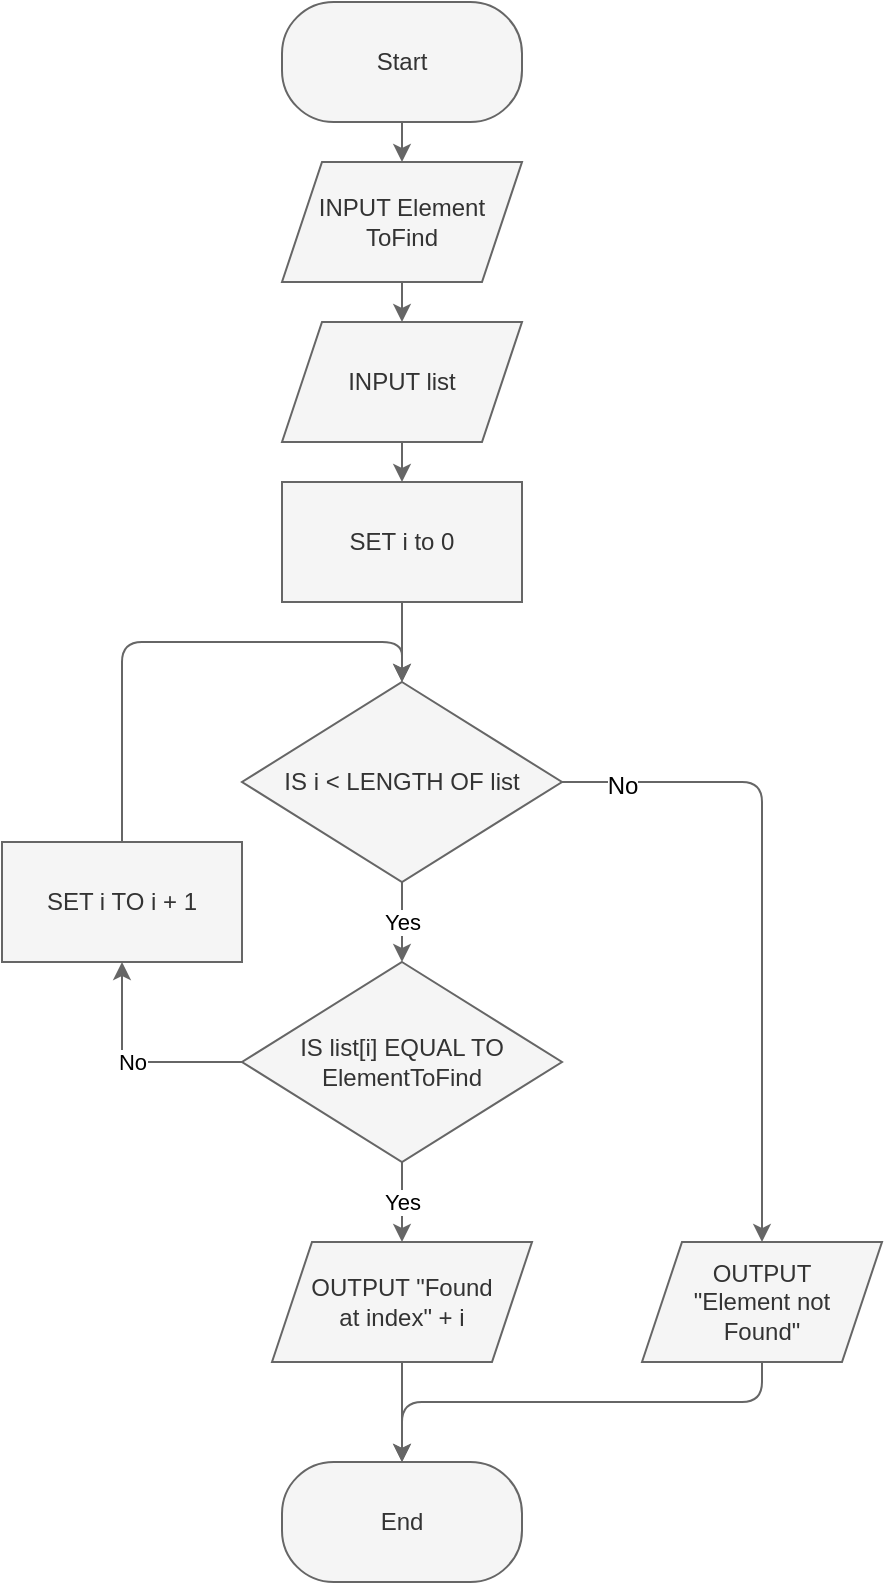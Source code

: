 <mxfile>
    <diagram id="DWNBbhK8w3tBi6bMlv0t" name="Page-1">
        <mxGraphModel dx="1078" dy="545" grid="1" gridSize="10" guides="1" tooltips="1" connect="1" arrows="1" fold="1" page="1" pageScale="1" pageWidth="850" pageHeight="1100" background="#FFFFFF" math="0" shadow="0">
            <root>
                <mxCell id="0"/>
                <mxCell id="1" parent="0"/>
                <mxCell id="11" style="edgeStyle=none;html=1;entryX=0.5;entryY=0;entryDx=0;entryDy=0;fillColor=#f5f5f5;strokeColor=#666666;" edge="1" parent="1" source="2" target="9">
                    <mxGeometry relative="1" as="geometry"/>
                </mxCell>
                <mxCell id="2" value="SET i to 0" style="rounded=0;whiteSpace=wrap;html=1;fillColor=#f5f5f5;fontColor=#333333;strokeColor=#666666;" vertex="1" parent="1">
                    <mxGeometry x="160" y="270" width="120" height="60" as="geometry"/>
                </mxCell>
                <mxCell id="5" style="edgeStyle=none;html=1;entryX=0.5;entryY=0;entryDx=0;entryDy=0;fillColor=#f5f5f5;strokeColor=#666666;" edge="1" parent="1" source="3" target="4">
                    <mxGeometry relative="1" as="geometry"/>
                </mxCell>
                <mxCell id="3" value="Start" style="rounded=1;whiteSpace=wrap;html=1;fillColor=#f5f5f5;fontColor=#333333;strokeColor=#666666;arcSize=43;" vertex="1" parent="1">
                    <mxGeometry x="160" y="30" width="120" height="60" as="geometry"/>
                </mxCell>
                <mxCell id="8" style="edgeStyle=none;html=1;entryX=0.5;entryY=0;entryDx=0;entryDy=0;fillColor=#f5f5f5;strokeColor=#666666;" edge="1" parent="1" source="4" target="7">
                    <mxGeometry relative="1" as="geometry"/>
                </mxCell>
                <mxCell id="4" value="INPUT Element&lt;br&gt;ToFind" style="shape=parallelogram;perimeter=parallelogramPerimeter;whiteSpace=wrap;html=1;fixedSize=1;fillColor=#f5f5f5;fontColor=#333333;strokeColor=#666666;" vertex="1" parent="1">
                    <mxGeometry x="160" y="110" width="120" height="60" as="geometry"/>
                </mxCell>
                <mxCell id="10" style="edgeStyle=none;html=1;entryX=0.5;entryY=0;entryDx=0;entryDy=0;fillColor=#f5f5f5;strokeColor=#666666;" edge="1" parent="1" source="7" target="2">
                    <mxGeometry relative="1" as="geometry"/>
                </mxCell>
                <mxCell id="7" value="INPUT list" style="shape=parallelogram;perimeter=parallelogramPerimeter;whiteSpace=wrap;html=1;fixedSize=1;fillColor=#f5f5f5;fontColor=#333333;strokeColor=#666666;" vertex="1" parent="1">
                    <mxGeometry x="160" y="190" width="120" height="60" as="geometry"/>
                </mxCell>
                <mxCell id="14" value="Yes" style="edgeStyle=none;html=1;fillColor=#f5f5f5;strokeColor=#666666;labelBackgroundColor=#FFFFFF;fontColor=#000000;" edge="1" parent="1" source="9" target="13">
                    <mxGeometry relative="1" as="geometry"/>
                </mxCell>
                <mxCell id="24" style="edgeStyle=none;html=1;entryX=0.5;entryY=0;entryDx=0;entryDy=0;labelBackgroundColor=#FFFFFF;fontColor=#000000;fillColor=#f5f5f5;strokeColor=#666666;" edge="1" parent="1" source="9" target="23">
                    <mxGeometry relative="1" as="geometry">
                        <Array as="points">
                            <mxPoint x="400" y="420"/>
                        </Array>
                    </mxGeometry>
                </mxCell>
                <mxCell id="9" value="IS i &amp;lt; LENGTH OF list" style="rhombus;whiteSpace=wrap;html=1;fillColor=#f5f5f5;fontColor=#333333;strokeColor=#666666;" vertex="1" parent="1">
                    <mxGeometry x="140" y="370" width="160" height="100" as="geometry"/>
                </mxCell>
                <mxCell id="17" value="Yes" style="edgeStyle=none;html=1;entryX=0.5;entryY=0;entryDx=0;entryDy=0;labelBackgroundColor=#FFFFFF;fontColor=#000000;fillColor=#f5f5f5;strokeColor=#666666;" edge="1" parent="1" source="13" target="16">
                    <mxGeometry relative="1" as="geometry"/>
                </mxCell>
                <mxCell id="20" value="No" style="edgeStyle=none;html=1;entryX=0.5;entryY=1;entryDx=0;entryDy=0;labelBackgroundColor=#FFFFFF;fontColor=#000000;fillColor=#f5f5f5;strokeColor=#666666;" edge="1" parent="1" source="13" target="19">
                    <mxGeometry relative="1" as="geometry">
                        <Array as="points">
                            <mxPoint x="110" y="560"/>
                            <mxPoint x="80" y="560"/>
                            <mxPoint x="80" y="550"/>
                        </Array>
                    </mxGeometry>
                </mxCell>
                <mxCell id="13" value="IS list[i] EQUAL TO&lt;br&gt;ElementToFind" style="rhombus;whiteSpace=wrap;html=1;fillColor=#f5f5f5;fontColor=#333333;strokeColor=#666666;" vertex="1" parent="1">
                    <mxGeometry x="140" y="510" width="160" height="100" as="geometry"/>
                </mxCell>
                <mxCell id="15" value="End" style="rounded=1;whiteSpace=wrap;html=1;fillColor=#f5f5f5;fontColor=#333333;strokeColor=#666666;arcSize=43;" vertex="1" parent="1">
                    <mxGeometry x="160" y="760" width="120" height="60" as="geometry"/>
                </mxCell>
                <mxCell id="18" style="edgeStyle=none;html=1;entryX=0.5;entryY=0;entryDx=0;entryDy=0;labelBackgroundColor=#FFFFFF;fontColor=#000000;fillColor=#f5f5f5;strokeColor=#666666;" edge="1" parent="1" source="16" target="15">
                    <mxGeometry relative="1" as="geometry"/>
                </mxCell>
                <mxCell id="16" value="OUTPUT &quot;Found&lt;br&gt;at index&quot; + i" style="shape=parallelogram;perimeter=parallelogramPerimeter;whiteSpace=wrap;html=1;fixedSize=1;fontColor=#333333;fillColor=#f5f5f5;strokeColor=#666666;" vertex="1" parent="1">
                    <mxGeometry x="155" y="650" width="130" height="60" as="geometry"/>
                </mxCell>
                <mxCell id="21" style="edgeStyle=none;html=1;entryX=0.5;entryY=0;entryDx=0;entryDy=0;labelBackgroundColor=#FFFFFF;fontColor=#000000;fillColor=#f5f5f5;strokeColor=#666666;" edge="1" parent="1" source="19" target="9">
                    <mxGeometry relative="1" as="geometry">
                        <Array as="points">
                            <mxPoint x="80" y="350"/>
                            <mxPoint x="220" y="350"/>
                        </Array>
                    </mxGeometry>
                </mxCell>
                <mxCell id="19" value="SET i TO i + 1" style="rounded=0;whiteSpace=wrap;html=1;fontColor=#333333;fillColor=#f5f5f5;strokeColor=#666666;" vertex="1" parent="1">
                    <mxGeometry x="20" y="450" width="120" height="60" as="geometry"/>
                </mxCell>
                <mxCell id="25" style="edgeStyle=none;html=1;entryX=0.5;entryY=0;entryDx=0;entryDy=0;labelBackgroundColor=#FFFFFF;fontColor=#000000;fillColor=#f5f5f5;strokeColor=#666666;" edge="1" parent="1" source="23" target="15">
                    <mxGeometry relative="1" as="geometry">
                        <Array as="points">
                            <mxPoint x="400" y="730"/>
                            <mxPoint x="300" y="730"/>
                            <mxPoint x="220" y="730"/>
                        </Array>
                    </mxGeometry>
                </mxCell>
                <mxCell id="23" value="OUTPUT&lt;br&gt;&quot;Element not&lt;br&gt;Found&quot;" style="shape=parallelogram;perimeter=parallelogramPerimeter;whiteSpace=wrap;html=1;fixedSize=1;fontColor=#333333;fillColor=#f5f5f5;strokeColor=#666666;" vertex="1" parent="1">
                    <mxGeometry x="340" y="650" width="120" height="60" as="geometry"/>
                </mxCell>
                <mxCell id="26" value="No&lt;br&gt;" style="text;html=1;align=center;verticalAlign=middle;resizable=0;points=[];autosize=1;strokeColor=none;fillColor=none;fontColor=#000000;labelBackgroundColor=#FFFFFF;" vertex="1" parent="1">
                    <mxGeometry x="310" y="407" width="40" height="30" as="geometry"/>
                </mxCell>
            </root>
        </mxGraphModel>
    </diagram>
</mxfile>